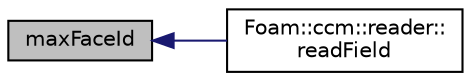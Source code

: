 digraph "maxFaceId"
{
  bgcolor="transparent";
  edge [fontname="Helvetica",fontsize="10",labelfontname="Helvetica",labelfontsize="10"];
  node [fontname="Helvetica",fontsize="10",shape=record];
  rankdir="LR";
  Node1 [label="maxFaceId",height=0.2,width=0.4,color="black", fillcolor="grey75", style="filled" fontcolor="black"];
  Node1 -> Node2 [dir="back",color="midnightblue",fontsize="10",style="solid",fontname="Helvetica"];
  Node2 [label="Foam::ccm::reader::\lreadField",height=0.2,width=0.4,color="black",URL="$classFoam_1_1ccm_1_1reader.html#abc4279b05d7091df1325b6f766d3b4f0",tooltip="Read solution and field combination. "];
}
